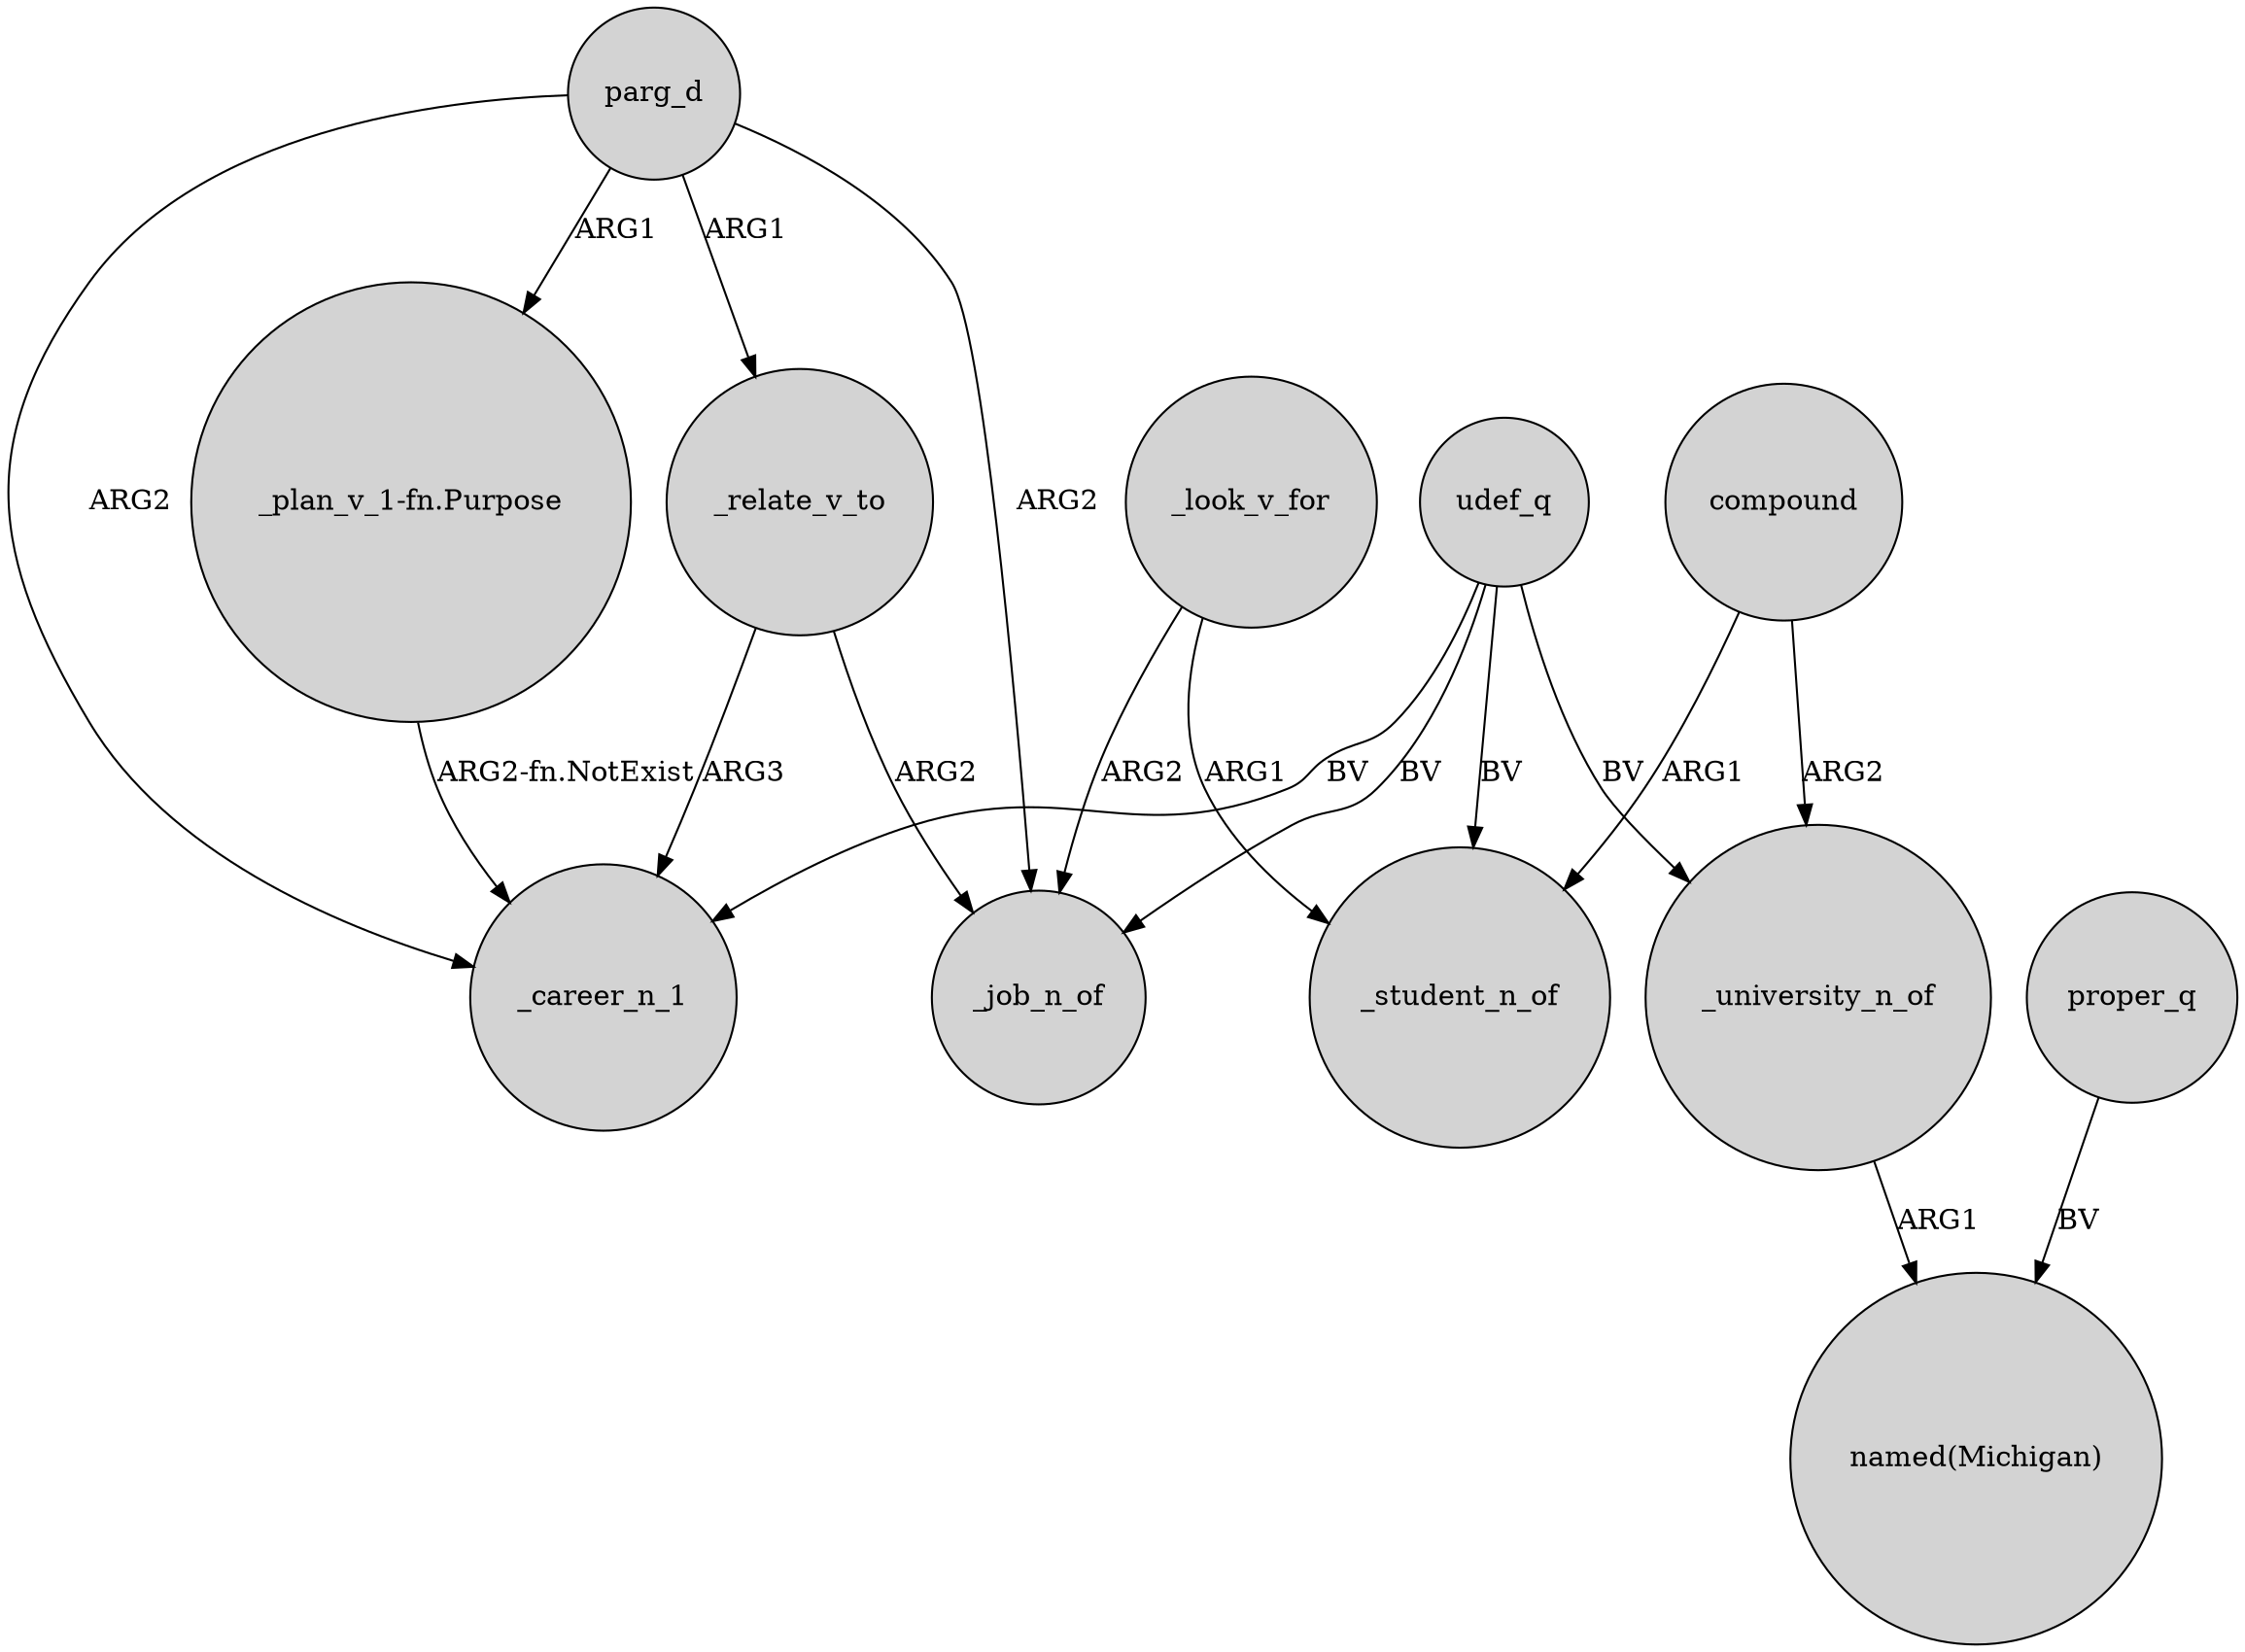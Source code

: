 digraph {
	node [shape=circle style=filled]
	parg_d -> _career_n_1 [label=ARG2]
	parg_d -> _job_n_of [label=ARG2]
	_look_v_for -> _job_n_of [label=ARG2]
	_relate_v_to -> _job_n_of [label=ARG2]
	compound -> _student_n_of [label=ARG1]
	compound -> _university_n_of [label=ARG2]
	proper_q -> "named(Michigan)" [label=BV]
	"_plan_v_1-fn.Purpose" -> _career_n_1 [label="ARG2-fn.NotExist"]
	udef_q -> _job_n_of [label=BV]
	_relate_v_to -> _career_n_1 [label=ARG3]
	udef_q -> _university_n_of [label=BV]
	parg_d -> _relate_v_to [label=ARG1]
	udef_q -> _career_n_1 [label=BV]
	parg_d -> "_plan_v_1-fn.Purpose" [label=ARG1]
	_look_v_for -> _student_n_of [label=ARG1]
	udef_q -> _student_n_of [label=BV]
	_university_n_of -> "named(Michigan)" [label=ARG1]
}
